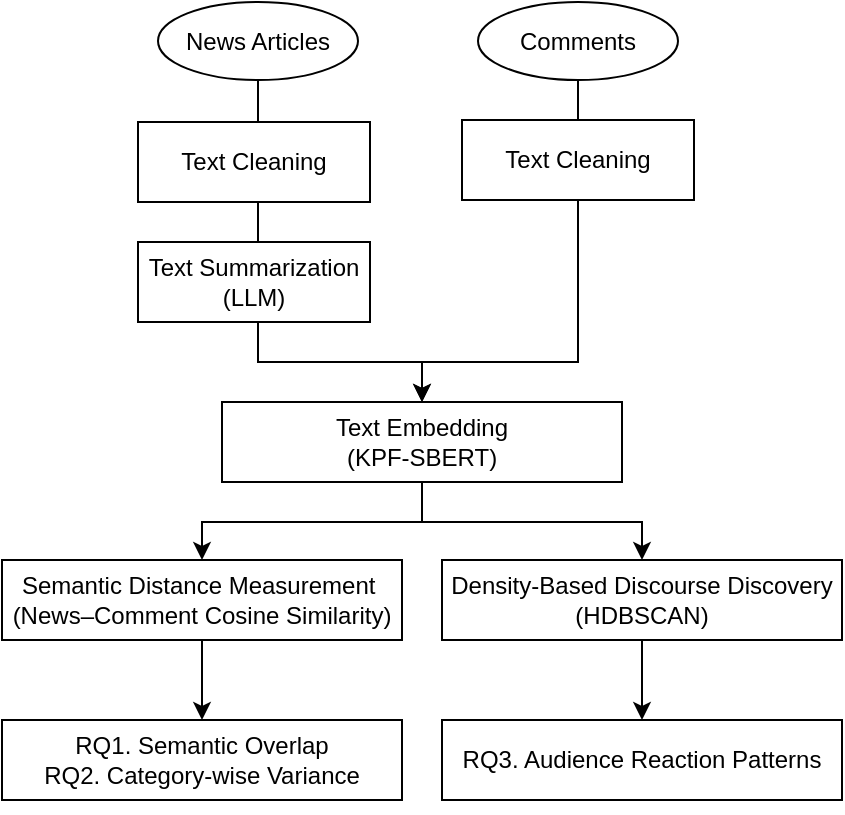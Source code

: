 <mxfile version="27.1.6">
  <diagram name="페이지-1" id="GhIzRfuseSfhWp2y06Yb">
    <mxGraphModel dx="1148" dy="512" grid="1" gridSize="10" guides="1" tooltips="1" connect="1" arrows="1" fold="1" page="1" pageScale="1" pageWidth="827" pageHeight="1169" math="0" shadow="0">
      <root>
        <mxCell id="0" />
        <mxCell id="1" parent="0" />
        <mxCell id="VYtAQhhAlDf34FTfLrbl-1" value="Text Embedding&lt;div&gt;(&lt;span style=&quot;background-color: transparent; color: light-dark(rgb(0, 0, 0), rgb(255, 255, 255));&quot;&gt;KPF-SBERT)&lt;/span&gt;&lt;/div&gt;" style="rounded=0;whiteSpace=wrap;html=1;" parent="1" vertex="1">
          <mxGeometry x="340" y="320" width="200" height="40" as="geometry" />
        </mxCell>
        <mxCell id="VYtAQhhAlDf34FTfLrbl-22" style="edgeStyle=orthogonalEdgeStyle;rounded=0;orthogonalLoop=1;jettySize=auto;html=1;exitX=0.5;exitY=1;exitDx=0;exitDy=0;entryX=0.5;entryY=0;entryDx=0;entryDy=0;" parent="1" source="VYtAQhhAlDf34FTfLrbl-1" target="VYtAQhhAlDf34FTfLrbl-28" edge="1">
          <mxGeometry relative="1" as="geometry" />
        </mxCell>
        <mxCell id="VYtAQhhAlDf34FTfLrbl-8" value="&lt;p data-pm-slice=&quot;0 0 []&quot;&gt;RQ1. Semantic Overlap&lt;br&gt;RQ2.&amp;nbsp;Category-wise Variance&lt;/p&gt;" style="rounded=0;whiteSpace=wrap;html=1;" parent="1" vertex="1">
          <mxGeometry x="230" y="479" width="200" height="40" as="geometry" />
        </mxCell>
        <mxCell id="VYtAQhhAlDf34FTfLrbl-23" value="&lt;p data-pm-slice=&quot;0 0 []&quot;&gt;RQ3. Audience Reaction Patterns&lt;/p&gt;" style="rounded=0;whiteSpace=wrap;html=1;" parent="1" vertex="1">
          <mxGeometry x="450" y="479" width="200" height="40" as="geometry" />
        </mxCell>
        <mxCell id="4CqKo78CO0mhe6PKv5u0-3" style="edgeStyle=orthogonalEdgeStyle;rounded=0;orthogonalLoop=1;jettySize=auto;html=1;exitX=0.5;exitY=1;exitDx=0;exitDy=0;entryX=0.5;entryY=0;entryDx=0;entryDy=0;" parent="1" source="VYtAQhhAlDf34FTfLrbl-28" target="VYtAQhhAlDf34FTfLrbl-23" edge="1">
          <mxGeometry relative="1" as="geometry" />
        </mxCell>
        <mxCell id="VYtAQhhAlDf34FTfLrbl-28" value="&lt;p data-pm-slice=&quot;0 0 []&quot;&gt;Density-Based Discourse Discovery&lt;br&gt;(HDBSCAN)&lt;/p&gt;" style="rounded=0;whiteSpace=wrap;html=1;" parent="1" vertex="1">
          <mxGeometry x="450" y="399" width="200" height="40" as="geometry" />
        </mxCell>
        <mxCell id="JFAEhoKrqLj79-c4tTw4-2" value="" style="edgeStyle=orthogonalEdgeStyle;rounded=0;orthogonalLoop=1;jettySize=auto;html=1;exitX=0.5;exitY=1;exitDx=0;exitDy=0;" parent="1" source="VYtAQhhAlDf34FTfLrbl-1" target="JFAEhoKrqLj79-c4tTw4-1" edge="1">
          <mxGeometry relative="1" as="geometry" />
        </mxCell>
        <mxCell id="JFAEhoKrqLj79-c4tTw4-1" value="&lt;p data-pm-slice=&quot;0 0 []&quot;&gt;Semantic Distance Measurement&amp;nbsp;&lt;br&gt;&lt;span style=&quot;background-color: transparent; color: light-dark(rgb(0, 0, 0), rgb(255, 255, 255));&quot;&gt;(News–Comment Cosine Similarity)&lt;/span&gt;&lt;/p&gt;" style="rounded=0;whiteSpace=wrap;html=1;" parent="1" vertex="1">
          <mxGeometry x="230" y="399" width="200" height="40" as="geometry" />
        </mxCell>
        <mxCell id="JFAEhoKrqLj79-c4tTw4-3" style="edgeStyle=orthogonalEdgeStyle;rounded=0;orthogonalLoop=1;jettySize=auto;html=1;exitX=0.5;exitY=1;exitDx=0;exitDy=0;entryX=0.5;entryY=0;entryDx=0;entryDy=0;" parent="1" source="JFAEhoKrqLj79-c4tTw4-1" target="VYtAQhhAlDf34FTfLrbl-8" edge="1">
          <mxGeometry relative="1" as="geometry">
            <mxPoint x="289" y="569" as="sourcePoint" />
            <mxPoint x="329" y="509" as="targetPoint" />
          </mxGeometry>
        </mxCell>
        <mxCell id="BGQpN8XQ9gG3CCzCgQxF-4" style="edgeStyle=orthogonalEdgeStyle;rounded=0;orthogonalLoop=1;jettySize=auto;html=1;exitX=0.5;exitY=1;exitDx=0;exitDy=0;entryX=0.5;entryY=0;entryDx=0;entryDy=0;" edge="1" parent="1" source="Xwg9cGrMPxDhO4ZREgCj-5" target="VYtAQhhAlDf34FTfLrbl-1">
          <mxGeometry relative="1" as="geometry">
            <Array as="points">
              <mxPoint x="518" y="300" />
              <mxPoint x="440" y="300" />
            </Array>
          </mxGeometry>
        </mxCell>
        <mxCell id="Xwg9cGrMPxDhO4ZREgCj-5" value="Comments" style="ellipse;whiteSpace=wrap;html=1;" parent="1" vertex="1">
          <mxGeometry x="468" y="120" width="100" height="39" as="geometry" />
        </mxCell>
        <mxCell id="BGQpN8XQ9gG3CCzCgQxF-3" style="edgeStyle=orthogonalEdgeStyle;rounded=0;orthogonalLoop=1;jettySize=auto;html=1;exitX=0.5;exitY=1;exitDx=0;exitDy=0;entryX=0.5;entryY=0;entryDx=0;entryDy=0;" edge="1" parent="1" source="Xwg9cGrMPxDhO4ZREgCj-7" target="VYtAQhhAlDf34FTfLrbl-1">
          <mxGeometry relative="1" as="geometry">
            <mxPoint x="389" y="340" as="targetPoint" />
            <Array as="points">
              <mxPoint x="390" y="300" />
              <mxPoint x="439" y="300" />
            </Array>
          </mxGeometry>
        </mxCell>
        <mxCell id="Xwg9cGrMPxDhO4ZREgCj-7" value="News Articles" style="ellipse;whiteSpace=wrap;html=1;" parent="1" vertex="1">
          <mxGeometry x="308" y="120" width="100" height="39" as="geometry" />
        </mxCell>
        <mxCell id="BGQpN8XQ9gG3CCzCgQxF-1" value="Text Summarization&lt;div&gt;(LLM)&lt;/div&gt;" style="rounded=0;whiteSpace=wrap;html=1;" vertex="1" parent="1">
          <mxGeometry x="298" y="240" width="116" height="40" as="geometry" />
        </mxCell>
        <mxCell id="VYtAQhhAlDf34FTfLrbl-10" value="Text Cleaning" style="rounded=0;whiteSpace=wrap;html=1;" parent="1" vertex="1">
          <mxGeometry x="298" y="180" width="116" height="40" as="geometry" />
        </mxCell>
        <mxCell id="BGQpN8XQ9gG3CCzCgQxF-5" value="Text Cleaning" style="rounded=0;whiteSpace=wrap;html=1;" vertex="1" parent="1">
          <mxGeometry x="460" y="179" width="116" height="40" as="geometry" />
        </mxCell>
      </root>
    </mxGraphModel>
  </diagram>
</mxfile>

